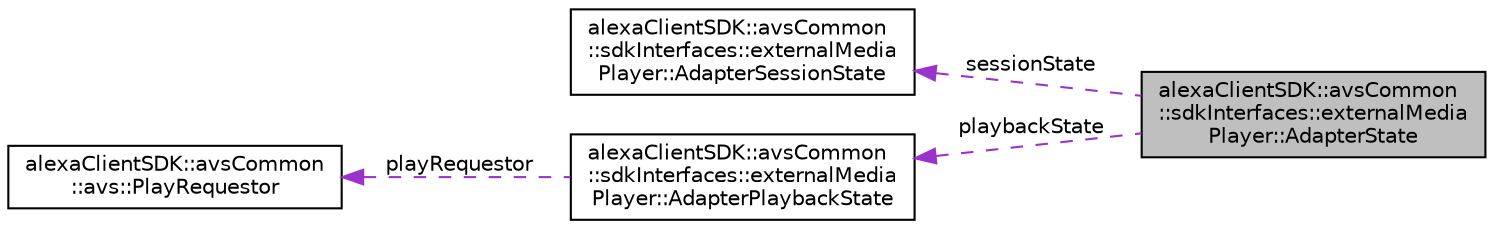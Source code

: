 digraph "alexaClientSDK::avsCommon::sdkInterfaces::externalMediaPlayer::AdapterState"
{
  edge [fontname="Helvetica",fontsize="10",labelfontname="Helvetica",labelfontsize="10"];
  node [fontname="Helvetica",fontsize="10",shape=record];
  rankdir="LR";
  Node1 [label="alexaClientSDK::avsCommon\l::sdkInterfaces::externalMedia\lPlayer::AdapterState",height=0.2,width=0.4,color="black", fillcolor="grey75", style="filled", fontcolor="black"];
  Node2 -> Node1 [dir="back",color="darkorchid3",fontsize="10",style="dashed",label=" sessionState" ,fontname="Helvetica"];
  Node2 [label="alexaClientSDK::avsCommon\l::sdkInterfaces::externalMedia\lPlayer::AdapterSessionState",height=0.2,width=0.4,color="black", fillcolor="white", style="filled",URL="$structalexa_client_s_d_k_1_1avs_common_1_1sdk_interfaces_1_1external_media_player_1_1_adapter_session_state.html"];
  Node3 -> Node1 [dir="back",color="darkorchid3",fontsize="10",style="dashed",label=" playbackState" ,fontname="Helvetica"];
  Node3 [label="alexaClientSDK::avsCommon\l::sdkInterfaces::externalMedia\lPlayer::AdapterPlaybackState",height=0.2,width=0.4,color="black", fillcolor="white", style="filled",URL="$structalexa_client_s_d_k_1_1avs_common_1_1sdk_interfaces_1_1external_media_player_1_1_adapter_playback_state.html"];
  Node4 -> Node3 [dir="back",color="darkorchid3",fontsize="10",style="dashed",label=" playRequestor" ,fontname="Helvetica"];
  Node4 [label="alexaClientSDK::avsCommon\l::avs::PlayRequestor",height=0.2,width=0.4,color="black", fillcolor="white", style="filled",URL="$structalexa_client_s_d_k_1_1avs_common_1_1avs_1_1_play_requestor.html"];
}
